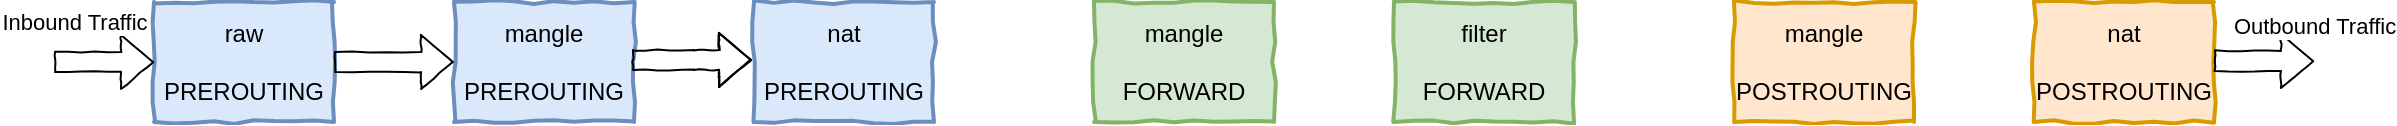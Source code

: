 <mxfile version="20.2.3" type="github">
  <diagram name="Page-1" id="c7558073-3199-34d8-9f00-42111426c3f3">
    <mxGraphModel dx="1214" dy="676" grid="1" gridSize="10" guides="1" tooltips="1" connect="1" arrows="1" fold="1" page="1" pageScale="1" pageWidth="826" pageHeight="1169" background="none" math="0" shadow="0">
      <root>
        <mxCell id="0" />
        <mxCell id="1" parent="0" />
        <mxCell id="MUbhbubisqaddHKLi_dW-97" value="raw&#xa;&#xa;PREROUTING" style="whiteSpace=wrap;align=center;verticalAlign=middle;fontStyle=0;strokeWidth=2;fillColor=#dae8fc;strokeColor=#6c8ebf;comic=1;" vertex="1" parent="1">
          <mxGeometry x="90" y="440" width="90" height="60" as="geometry" />
        </mxCell>
        <mxCell id="MUbhbubisqaddHKLi_dW-98" value="mangle&#xa;&#xa;PREROUTING" style="whiteSpace=wrap;align=center;verticalAlign=middle;fontStyle=0;strokeWidth=2;fillColor=#dae8fc;strokeColor=#6c8ebf;comic=1;" vertex="1" parent="1">
          <mxGeometry x="240" y="440" width="90" height="60" as="geometry" />
        </mxCell>
        <mxCell id="MUbhbubisqaddHKLi_dW-99" value="nat&#xa;&#xa;PREROUTING" style="whiteSpace=wrap;align=center;verticalAlign=middle;fontStyle=0;strokeWidth=2;fillColor=#dae8fc;strokeColor=#6c8ebf;comic=1;" vertex="1" parent="1">
          <mxGeometry x="390" y="440" width="90" height="60" as="geometry" />
        </mxCell>
        <mxCell id="MUbhbubisqaddHKLi_dW-100" value="Inbound Traffic" style="shape=flexArrow;endArrow=classic;html=1;rounded=0;endWidth=16;endSize=5;comic=1;verticalAlign=bottom;" edge="1" parent="1">
          <mxGeometry x="-0.6" y="11" width="50" height="50" relative="1" as="geometry">
            <mxPoint x="40" y="470" as="sourcePoint" />
            <mxPoint x="90" y="470" as="targetPoint" />
            <mxPoint as="offset" />
          </mxGeometry>
        </mxCell>
        <mxCell id="MUbhbubisqaddHKLi_dW-101" value="" style="shape=flexArrow;endArrow=classic;html=1;rounded=0;endWidth=16;endSize=5;comic=1;exitX=1;exitY=0.5;exitDx=0;exitDy=0;" edge="1" parent="1" source="MUbhbubisqaddHKLi_dW-97">
          <mxGeometry width="50" height="50" relative="1" as="geometry">
            <mxPoint x="190" y="470" as="sourcePoint" />
            <mxPoint x="240" y="470" as="targetPoint" />
          </mxGeometry>
        </mxCell>
        <mxCell id="MUbhbubisqaddHKLi_dW-105" value="" style="shape=flexArrow;endArrow=classic;html=1;rounded=0;endWidth=16;endSize=5;comic=1;exitX=1;exitY=0.5;exitDx=0;exitDy=0;" edge="1" parent="1">
          <mxGeometry width="50" height="50" relative="1" as="geometry">
            <mxPoint x="329" y="469" as="sourcePoint" />
            <mxPoint x="389" y="469" as="targetPoint" />
            <Array as="points">
              <mxPoint x="360" y="469" />
            </Array>
          </mxGeometry>
        </mxCell>
        <mxCell id="MUbhbubisqaddHKLi_dW-108" value="mangle&#xa;&#xa;FORWARD" style="whiteSpace=wrap;align=center;verticalAlign=middle;fontStyle=0;strokeWidth=2;fillColor=#d5e8d4;strokeColor=#82b366;comic=1;" vertex="1" parent="1">
          <mxGeometry x="560" y="440" width="90" height="60" as="geometry" />
        </mxCell>
        <mxCell id="MUbhbubisqaddHKLi_dW-109" value="filter&#xa;&#xa;FORWARD" style="whiteSpace=wrap;align=center;verticalAlign=middle;fontStyle=0;strokeWidth=2;fillColor=#d5e8d4;strokeColor=#82b366;comic=1;" vertex="1" parent="1">
          <mxGeometry x="710" y="440" width="90" height="60" as="geometry" />
        </mxCell>
        <mxCell id="MUbhbubisqaddHKLi_dW-110" value="mangle&#xa;&#xa;POSTROUTING" style="whiteSpace=wrap;align=center;verticalAlign=middle;fontStyle=0;strokeWidth=2;fillColor=#ffe6cc;strokeColor=#d79b00;comic=1;" vertex="1" parent="1">
          <mxGeometry x="880" y="440" width="90" height="60" as="geometry" />
        </mxCell>
        <mxCell id="MUbhbubisqaddHKLi_dW-111" value="nat&#xa;&#xa;POSTROUTING" style="whiteSpace=wrap;align=center;verticalAlign=middle;fontStyle=0;strokeWidth=2;fillColor=#ffe6cc;strokeColor=#d79b00;comic=1;" vertex="1" parent="1">
          <mxGeometry x="1030" y="440" width="90" height="60" as="geometry" />
        </mxCell>
        <mxCell id="MUbhbubisqaddHKLi_dW-112" value="Outbound Traffic" style="shape=flexArrow;endArrow=classic;html=1;rounded=0;endWidth=16;endSize=5;comic=1;verticalAlign=bottom;" edge="1" parent="1">
          <mxGeometry x="1" y="10" width="50" height="50" relative="1" as="geometry">
            <mxPoint x="1120" y="469.5" as="sourcePoint" />
            <mxPoint x="1170" y="469.5" as="targetPoint" />
            <mxPoint y="1" as="offset" />
          </mxGeometry>
        </mxCell>
      </root>
    </mxGraphModel>
  </diagram>
</mxfile>
